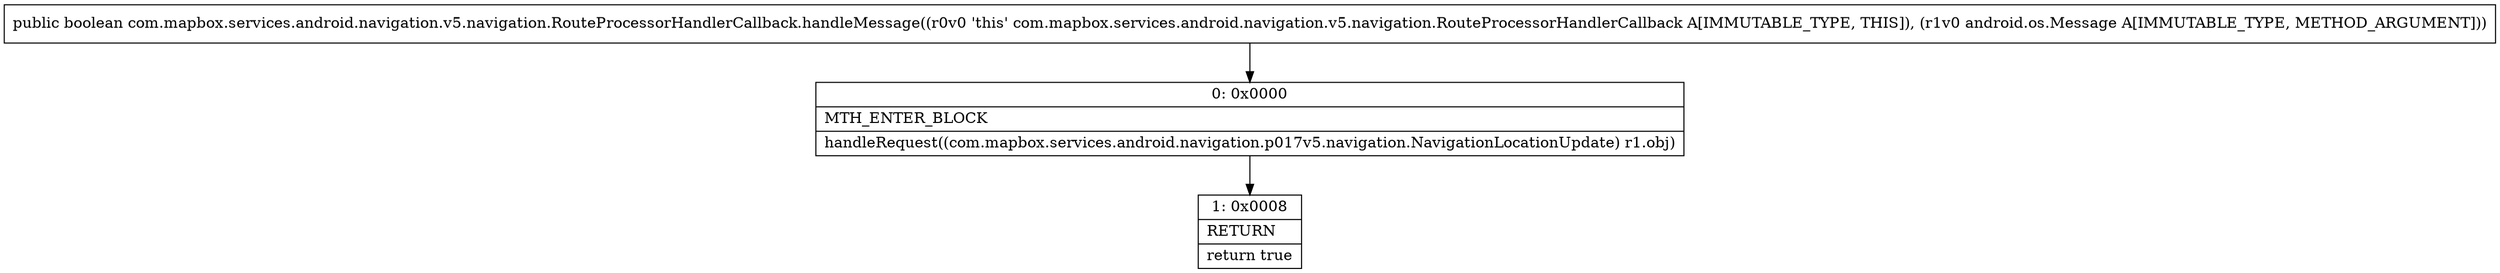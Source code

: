 digraph "CFG forcom.mapbox.services.android.navigation.v5.navigation.RouteProcessorHandlerCallback.handleMessage(Landroid\/os\/Message;)Z" {
Node_0 [shape=record,label="{0\:\ 0x0000|MTH_ENTER_BLOCK\l|handleRequest((com.mapbox.services.android.navigation.p017v5.navigation.NavigationLocationUpdate) r1.obj)\l}"];
Node_1 [shape=record,label="{1\:\ 0x0008|RETURN\l|return true\l}"];
MethodNode[shape=record,label="{public boolean com.mapbox.services.android.navigation.v5.navigation.RouteProcessorHandlerCallback.handleMessage((r0v0 'this' com.mapbox.services.android.navigation.v5.navigation.RouteProcessorHandlerCallback A[IMMUTABLE_TYPE, THIS]), (r1v0 android.os.Message A[IMMUTABLE_TYPE, METHOD_ARGUMENT])) }"];
MethodNode -> Node_0;
Node_0 -> Node_1;
}

